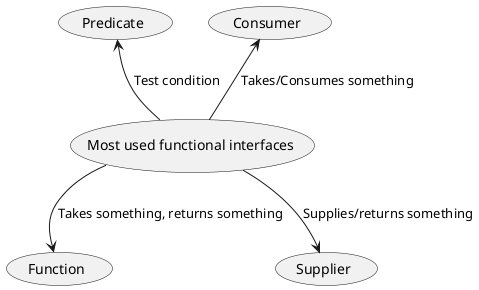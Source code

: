 @startuml


(Most used functional interfaces) as fn_interface
(Consumer) as c
(Predicate) as p
(Function) as fn
(Supplier) as sup

fn_interface -up-> c : "Takes/Consumes something"
fn_interface -up-> p : "Test condition"
fn_interface -down-> fn : "Takes something, returns something"
fn_interface -down-> sup : "Supplies/returns something"

@enduml
